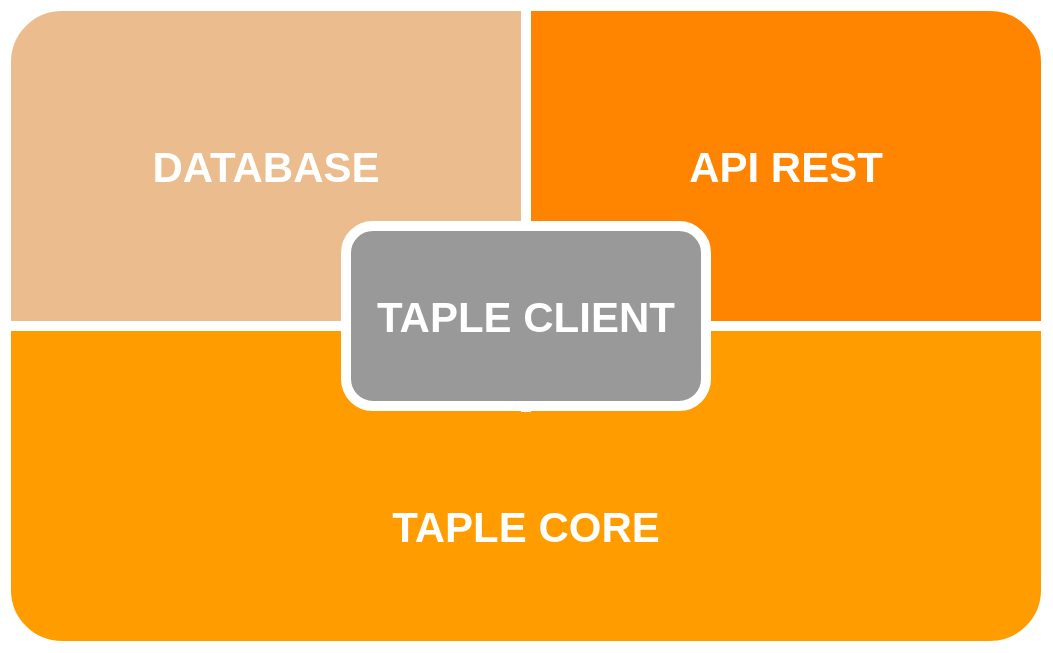 <mxfile version="21.6.5" type="embed">
    <diagram id="2izP-0pvtHL-6ZI8SSJ8" name="Page-1">
        <mxGraphModel dx="44" dy="24" grid="1" gridSize="10" guides="1" tooltips="1" connect="1" arrows="1" fold="1" page="1" pageScale="1" pageWidth="827" pageHeight="1169" math="0" shadow="0">
            <root>
                <mxCell id="0"/>
                <mxCell id="1" parent="0"/>
                <mxCell id="77" value="" style="verticalLabelPosition=bottom;verticalAlign=top;html=1;shape=mxgraph.basic.corner_round_rect;dx=14;whiteSpace=wrap;fillColor=#EBBC8D;strokeColor=#FFFFFF;strokeWidth=5;" vertex="1" parent="1">
                    <mxGeometry x="150" y="140" width="260" height="160" as="geometry"/>
                </mxCell>
                <mxCell id="78" value="" style="verticalLabelPosition=bottom;verticalAlign=top;html=1;shape=mxgraph.basic.corner_round_rect;dx=14;whiteSpace=wrap;fillColor=#FF9D00;strokeColor=#FFFFFF;rotation=-180;strokeWidth=5;" vertex="1" parent="1">
                    <mxGeometry x="410" y="300" width="260" height="160" as="geometry"/>
                </mxCell>
                <mxCell id="79" value="" style="verticalLabelPosition=bottom;verticalAlign=top;html=1;shape=mxgraph.basic.corner_round_rect;dx=14;whiteSpace=wrap;fillColor=#FF9D00;strokeColor=#FFFFFF;rotation=-180;flipH=1;strokeWidth=5;" vertex="1" parent="1">
                    <mxGeometry x="150" y="300" width="260" height="160" as="geometry"/>
                </mxCell>
                <mxCell id="80" value="" style="verticalLabelPosition=bottom;verticalAlign=top;html=1;shape=mxgraph.basic.corner_round_rect;dx=14;whiteSpace=wrap;fillColor=#FF8500;strokeColor=#FFFFFF;rotation=0;flipH=1;strokeWidth=5;" vertex="1" parent="1">
                    <mxGeometry x="410" y="140" width="260" height="160" as="geometry"/>
                </mxCell>
                <mxCell id="81" value="&lt;font size=&quot;1&quot; color=&quot;#ffffff&quot;&gt;&lt;b style=&quot;font-size: 21px;&quot;&gt;TAPLE CLIENT&lt;/b&gt;&lt;/font&gt;" style="rounded=1;whiteSpace=wrap;html=1;strokeColor=#FFFFFF;strokeWidth=5;fillColor=#999999;fontColor=#333333;" vertex="1" parent="1">
                    <mxGeometry x="320" y="250" width="180" height="90" as="geometry"/>
                </mxCell>
                <mxCell id="83" value="&lt;font style=&quot;font-size: 21px;&quot;&gt;API REST&lt;/font&gt;" style="text;html=1;strokeColor=none;fillColor=none;align=center;verticalAlign=middle;whiteSpace=wrap;rounded=0;strokeWidth=5;fontSize=21;fontColor=#FFFFFF;fontStyle=1" vertex="1" parent="1">
                    <mxGeometry x="475" y="204.5" width="130" height="30" as="geometry"/>
                </mxCell>
                <mxCell id="84" value="&lt;font style=&quot;font-size: 21px;&quot;&gt;DATABASE&lt;/font&gt;" style="text;html=1;strokeColor=none;fillColor=none;align=center;verticalAlign=middle;whiteSpace=wrap;rounded=0;strokeWidth=5;fontSize=21;fontColor=#FFFFFF;fontStyle=1" vertex="1" parent="1">
                    <mxGeometry x="222" y="204.5" width="116" height="31" as="geometry"/>
                </mxCell>
                <mxCell id="87" value="" style="rounded=0;whiteSpace=wrap;html=1;strokeColor=none;fillColor=#FF9D00;" vertex="1" parent="1">
                    <mxGeometry x="390" y="343" width="40" height="114.5" as="geometry"/>
                </mxCell>
                <mxCell id="82" value="TAPLE CORE" style="text;html=1;strokeColor=none;fillColor=none;align=center;verticalAlign=middle;whiteSpace=wrap;rounded=0;strokeWidth=5;fontSize=21;fontColor=#FFFFFF;fontStyle=1" vertex="1" parent="1">
                    <mxGeometry x="330" y="370.25" width="160" height="60" as="geometry"/>
                </mxCell>
            </root>
        </mxGraphModel>
    </diagram>
</mxfile>